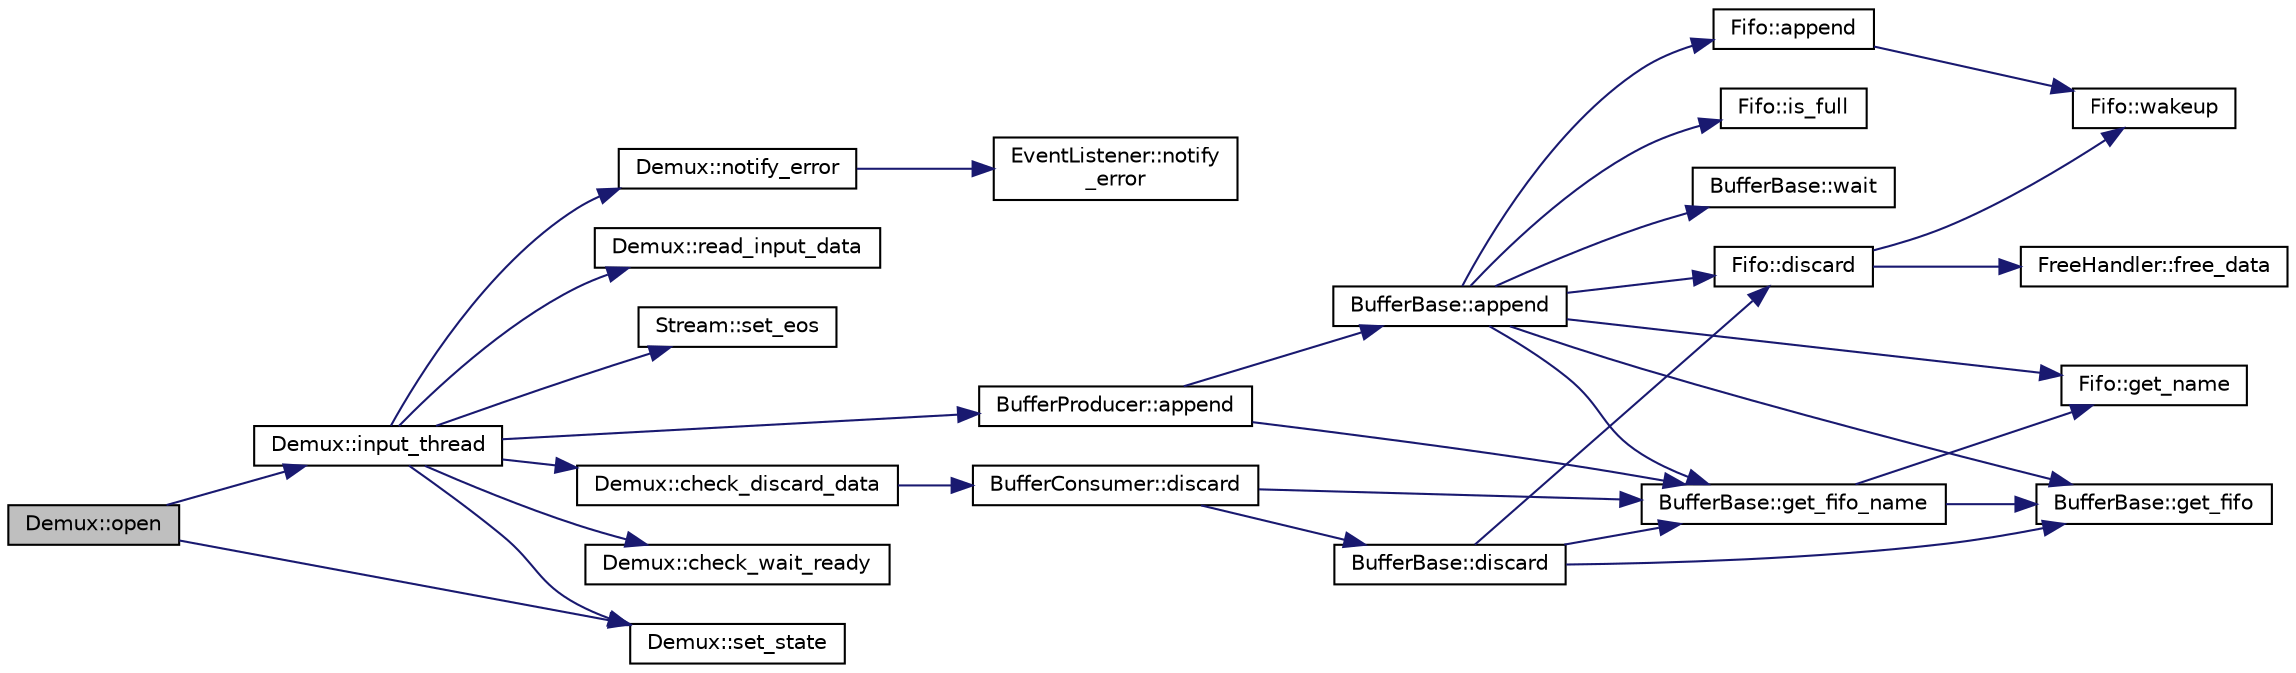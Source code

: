 digraph "Demux::open"
{
 // LATEX_PDF_SIZE
  edge [fontname="Helvetica",fontsize="10",labelfontname="Helvetica",labelfontsize="10"];
  node [fontname="Helvetica",fontsize="10",shape=record];
  rankdir="LR";
  Node1 [label="Demux::open",height=0.2,width=0.4,color="black", fillcolor="grey75", style="filled", fontcolor="black",tooltip=" "];
  Node1 -> Node2 [color="midnightblue",fontsize="10",style="solid",fontname="Helvetica"];
  Node2 [label="Demux::input_thread",height=0.2,width=0.4,color="black", fillcolor="white", style="filled",URL="$class_demux.html#af2e2bb1444b5e10b7117c92308765025",tooltip=" "];
  Node2 -> Node3 [color="midnightblue",fontsize="10",style="solid",fontname="Helvetica"];
  Node3 [label="BufferProducer::append",height=0.2,width=0.4,color="black", fillcolor="white", style="filled",URL="$class_buffer_producer.html#add60c6542518e19e812e8d084746dc9d",tooltip=" "];
  Node3 -> Node4 [color="midnightblue",fontsize="10",style="solid",fontname="Helvetica"];
  Node4 [label="BufferBase::append",height=0.2,width=0.4,color="black", fillcolor="white", style="filled",URL="$class_buffer_base.html#a611e3f4eb911fc58bc811062c38b54eb",tooltip=" "];
  Node4 -> Node5 [color="midnightblue",fontsize="10",style="solid",fontname="Helvetica"];
  Node5 [label="Fifo::append",height=0.2,width=0.4,color="black", fillcolor="white", style="filled",URL="$class_fifo.html#a7537606bea89bff788a2ef08235ecc85",tooltip=" "];
  Node5 -> Node6 [color="midnightblue",fontsize="10",style="solid",fontname="Helvetica"];
  Node6 [label="Fifo::wakeup",height=0.2,width=0.4,color="black", fillcolor="white", style="filled",URL="$class_fifo.html#a66c5afd32d254833776d8229bd0b2965",tooltip=" "];
  Node4 -> Node7 [color="midnightblue",fontsize="10",style="solid",fontname="Helvetica"];
  Node7 [label="Fifo::discard",height=0.2,width=0.4,color="black", fillcolor="white", style="filled",URL="$class_fifo.html#aaf0b3a62abbb4dc572a03837dbc4c239",tooltip=" "];
  Node7 -> Node8 [color="midnightblue",fontsize="10",style="solid",fontname="Helvetica"];
  Node8 [label="FreeHandler::free_data",height=0.2,width=0.4,color="black", fillcolor="white", style="filled",URL="$class_free_handler.html#a15544d3026fdca95f0cfbae1a7408bf1",tooltip=" "];
  Node7 -> Node6 [color="midnightblue",fontsize="10",style="solid",fontname="Helvetica"];
  Node4 -> Node9 [color="midnightblue",fontsize="10",style="solid",fontname="Helvetica"];
  Node9 [label="BufferBase::get_fifo",height=0.2,width=0.4,color="black", fillcolor="white", style="filled",URL="$class_buffer_base.html#aad84b9690026b9da88d76d276b47470d",tooltip=" "];
  Node4 -> Node10 [color="midnightblue",fontsize="10",style="solid",fontname="Helvetica"];
  Node10 [label="BufferBase::get_fifo_name",height=0.2,width=0.4,color="black", fillcolor="white", style="filled",URL="$class_buffer_base.html#a801e2e43bb032c4b455f4b18a224e838",tooltip=" "];
  Node10 -> Node9 [color="midnightblue",fontsize="10",style="solid",fontname="Helvetica"];
  Node10 -> Node11 [color="midnightblue",fontsize="10",style="solid",fontname="Helvetica"];
  Node11 [label="Fifo::get_name",height=0.2,width=0.4,color="black", fillcolor="white", style="filled",URL="$class_fifo.html#a8d1a5745a600502cd67bfc642a2b1eb6",tooltip=" "];
  Node4 -> Node11 [color="midnightblue",fontsize="10",style="solid",fontname="Helvetica"];
  Node4 -> Node12 [color="midnightblue",fontsize="10",style="solid",fontname="Helvetica"];
  Node12 [label="Fifo::is_full",height=0.2,width=0.4,color="black", fillcolor="white", style="filled",URL="$class_fifo.html#a0f40023cb98b4264b1f27253c887f912",tooltip=" "];
  Node4 -> Node13 [color="midnightblue",fontsize="10",style="solid",fontname="Helvetica"];
  Node13 [label="BufferBase::wait",height=0.2,width=0.4,color="black", fillcolor="white", style="filled",URL="$class_buffer_base.html#ae7fa60f3c9f233a6f142668b90d335fa",tooltip=" "];
  Node3 -> Node10 [color="midnightblue",fontsize="10",style="solid",fontname="Helvetica"];
  Node2 -> Node14 [color="midnightblue",fontsize="10",style="solid",fontname="Helvetica"];
  Node14 [label="Demux::check_discard_data",height=0.2,width=0.4,color="black", fillcolor="white", style="filled",URL="$class_demux.html#aa7f5854ba82f745544fc6e579f33202c",tooltip=" "];
  Node14 -> Node15 [color="midnightblue",fontsize="10",style="solid",fontname="Helvetica"];
  Node15 [label="BufferConsumer::discard",height=0.2,width=0.4,color="black", fillcolor="white", style="filled",URL="$class_buffer_consumer.html#a6d48beb5f7d243a49079e4b0fb85b653",tooltip=" "];
  Node15 -> Node16 [color="midnightblue",fontsize="10",style="solid",fontname="Helvetica"];
  Node16 [label="BufferBase::discard",height=0.2,width=0.4,color="black", fillcolor="white", style="filled",URL="$class_buffer_base.html#acdf2985c9ec07d9b27ac3078c1439307",tooltip=" "];
  Node16 -> Node7 [color="midnightblue",fontsize="10",style="solid",fontname="Helvetica"];
  Node16 -> Node9 [color="midnightblue",fontsize="10",style="solid",fontname="Helvetica"];
  Node16 -> Node10 [color="midnightblue",fontsize="10",style="solid",fontname="Helvetica"];
  Node15 -> Node10 [color="midnightblue",fontsize="10",style="solid",fontname="Helvetica"];
  Node2 -> Node17 [color="midnightblue",fontsize="10",style="solid",fontname="Helvetica"];
  Node17 [label="Demux::check_wait_ready",height=0.2,width=0.4,color="black", fillcolor="white", style="filled",URL="$class_demux.html#a3726b4a0dccacb3699716ffab38a20e3",tooltip=" "];
  Node2 -> Node18 [color="midnightblue",fontsize="10",style="solid",fontname="Helvetica"];
  Node18 [label="Demux::notify_error",height=0.2,width=0.4,color="black", fillcolor="white", style="filled",URL="$class_demux.html#af2dceac7df766ba696da16eeea542b0e",tooltip=" "];
  Node18 -> Node19 [color="midnightblue",fontsize="10",style="solid",fontname="Helvetica"];
  Node19 [label="EventListener::notify\l_error",height=0.2,width=0.4,color="black", fillcolor="white", style="filled",URL="$class_event_listener.html#a6701c5490908416b2d09cfc70075a8d5",tooltip=" "];
  Node2 -> Node20 [color="midnightblue",fontsize="10",style="solid",fontname="Helvetica"];
  Node20 [label="Demux::read_input_data",height=0.2,width=0.4,color="black", fillcolor="white", style="filled",URL="$class_demux.html#a50b94c780b7d613021e39d57705490f2",tooltip=" "];
  Node2 -> Node21 [color="midnightblue",fontsize="10",style="solid",fontname="Helvetica"];
  Node21 [label="Stream::set_eos",height=0.2,width=0.4,color="black", fillcolor="white", style="filled",URL="$class_stream.html#abe3d9d63a1233b24f6f31b72c338634d",tooltip=" "];
  Node2 -> Node22 [color="midnightblue",fontsize="10",style="solid",fontname="Helvetica"];
  Node22 [label="Demux::set_state",height=0.2,width=0.4,color="black", fillcolor="white", style="filled",URL="$class_demux.html#a5813d0c8b87aa457e09233dba0de4a3f",tooltip=" "];
  Node1 -> Node22 [color="midnightblue",fontsize="10",style="solid",fontname="Helvetica"];
}
